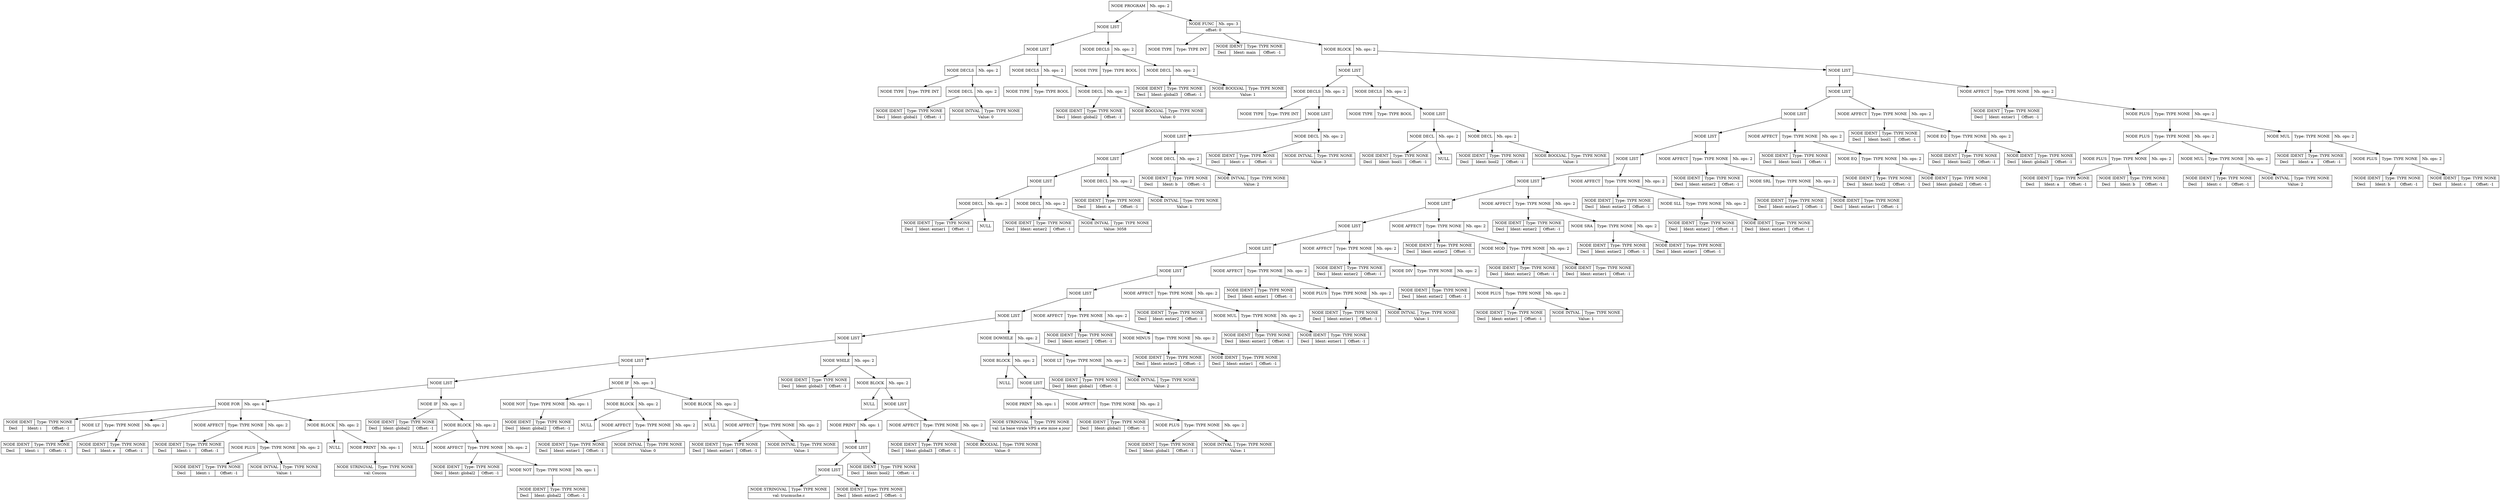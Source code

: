 digraph global_vars {
    N1 [shape=record, label="{{NODE PROGRAM|Nb. ops: 2}}"];
    N2 [shape=record, label="{{NODE LIST}}"];
    N3 [shape=record, label="{{NODE LIST}}"];
    N4 [shape=record, label="{{NODE DECLS|Nb. ops: 2}}"];
    N5 [shape=record, label="{{NODE TYPE|Type: TYPE INT}}"];
    edge[tailclip=true];
    N4 -> N5
    N6 [shape=record, label="{{NODE DECL|Nb. ops: 2}}"];
    N7 [shape=record, label="{{NODE IDENT|Type: TYPE NONE}|{<decl>Decl      |Ident: global1|Offset: -1}}"];
    edge[tailclip=true];
    N6 -> N7
    N8 [shape=record, label="{{NODE INTVAL|Type: TYPE NONE}|{Value: 0}}"];
    edge[tailclip=true];
    N6 -> N8
    edge[tailclip=true];
    N4 -> N6
    edge[tailclip=true];
    N3 -> N4
    N9 [shape=record, label="{{NODE DECLS|Nb. ops: 2}}"];
    N10 [shape=record, label="{{NODE TYPE|Type: TYPE BOOL}}"];
    edge[tailclip=true];
    N9 -> N10
    N11 [shape=record, label="{{NODE DECL|Nb. ops: 2}}"];
    N12 [shape=record, label="{{NODE IDENT|Type: TYPE NONE}|{<decl>Decl      |Ident: global2|Offset: -1}}"];
    edge[tailclip=true];
    N11 -> N12
    N13 [shape=record, label="{{NODE BOOLVAL|Type: TYPE NONE}|{Value: 0}}"];
    edge[tailclip=true];
    N11 -> N13
    edge[tailclip=true];
    N9 -> N11
    edge[tailclip=true];
    N3 -> N9
    edge[tailclip=true];
    N2 -> N3
    N14 [shape=record, label="{{NODE DECLS|Nb. ops: 2}}"];
    N15 [shape=record, label="{{NODE TYPE|Type: TYPE BOOL}}"];
    edge[tailclip=true];
    N14 -> N15
    N16 [shape=record, label="{{NODE DECL|Nb. ops: 2}}"];
    N17 [shape=record, label="{{NODE IDENT|Type: TYPE NONE}|{<decl>Decl      |Ident: global3|Offset: -1}}"];
    edge[tailclip=true];
    N16 -> N17
    N18 [shape=record, label="{{NODE BOOLVAL|Type: TYPE NONE}|{Value: 1}}"];
    edge[tailclip=true];
    N16 -> N18
    edge[tailclip=true];
    N14 -> N16
    edge[tailclip=true];
    N2 -> N14
    edge[tailclip=true];
    N1 -> N2
    N19 [shape=record, label="{{NODE FUNC|Nb. ops: 3}|{offset: 0}}"];
    N20 [shape=record, label="{{NODE TYPE|Type: TYPE INT}}"];
    edge[tailclip=true];
    N19 -> N20
    N21 [shape=record, label="{{NODE IDENT|Type: TYPE NONE}|{<decl>Decl      |Ident: main|Offset: -1}}"];
    edge[tailclip=true];
    N19 -> N21
    N22 [shape=record, label="{{NODE BLOCK|Nb. ops: 2}}"];
    N23 [shape=record, label="{{NODE LIST}}"];
    N24 [shape=record, label="{{NODE DECLS|Nb. ops: 2}}"];
    N25 [shape=record, label="{{NODE TYPE|Type: TYPE INT}}"];
    edge[tailclip=true];
    N24 -> N25
    N26 [shape=record, label="{{NODE LIST}}"];
    N27 [shape=record, label="{{NODE LIST}}"];
    N28 [shape=record, label="{{NODE LIST}}"];
    N29 [shape=record, label="{{NODE LIST}}"];
    N30 [shape=record, label="{{NODE DECL|Nb. ops: 2}}"];
    N31 [shape=record, label="{{NODE IDENT|Type: TYPE NONE}|{<decl>Decl      |Ident: entier1|Offset: -1}}"];
    edge[tailclip=true];
    N30 -> N31
    N32 [shape=record, label="{{NULL}}"];
    edge[tailclip=true];
    N30 -> N32
    edge[tailclip=true];
    N29 -> N30
    N33 [shape=record, label="{{NODE DECL|Nb. ops: 2}}"];
    N34 [shape=record, label="{{NODE IDENT|Type: TYPE NONE}|{<decl>Decl      |Ident: entier2|Offset: -1}}"];
    edge[tailclip=true];
    N33 -> N34
    N35 [shape=record, label="{{NODE INTVAL|Type: TYPE NONE}|{Value: 3058}}"];
    edge[tailclip=true];
    N33 -> N35
    edge[tailclip=true];
    N29 -> N33
    edge[tailclip=true];
    N28 -> N29
    N36 [shape=record, label="{{NODE DECL|Nb. ops: 2}}"];
    N37 [shape=record, label="{{NODE IDENT|Type: TYPE NONE}|{<decl>Decl      |Ident: a|Offset: -1}}"];
    edge[tailclip=true];
    N36 -> N37
    N38 [shape=record, label="{{NODE INTVAL|Type: TYPE NONE}|{Value: 1}}"];
    edge[tailclip=true];
    N36 -> N38
    edge[tailclip=true];
    N28 -> N36
    edge[tailclip=true];
    N27 -> N28
    N39 [shape=record, label="{{NODE DECL|Nb. ops: 2}}"];
    N40 [shape=record, label="{{NODE IDENT|Type: TYPE NONE}|{<decl>Decl      |Ident: b|Offset: -1}}"];
    edge[tailclip=true];
    N39 -> N40
    N41 [shape=record, label="{{NODE INTVAL|Type: TYPE NONE}|{Value: 2}}"];
    edge[tailclip=true];
    N39 -> N41
    edge[tailclip=true];
    N27 -> N39
    edge[tailclip=true];
    N26 -> N27
    N42 [shape=record, label="{{NODE DECL|Nb. ops: 2}}"];
    N43 [shape=record, label="{{NODE IDENT|Type: TYPE NONE}|{<decl>Decl      |Ident: c|Offset: -1}}"];
    edge[tailclip=true];
    N42 -> N43
    N44 [shape=record, label="{{NODE INTVAL|Type: TYPE NONE}|{Value: 3}}"];
    edge[tailclip=true];
    N42 -> N44
    edge[tailclip=true];
    N26 -> N42
    edge[tailclip=true];
    N24 -> N26
    edge[tailclip=true];
    N23 -> N24
    N45 [shape=record, label="{{NODE DECLS|Nb. ops: 2}}"];
    N46 [shape=record, label="{{NODE TYPE|Type: TYPE BOOL}}"];
    edge[tailclip=true];
    N45 -> N46
    N47 [shape=record, label="{{NODE LIST}}"];
    N48 [shape=record, label="{{NODE DECL|Nb. ops: 2}}"];
    N49 [shape=record, label="{{NODE IDENT|Type: TYPE NONE}|{<decl>Decl      |Ident: bool1|Offset: -1}}"];
    edge[tailclip=true];
    N48 -> N49
    N50 [shape=record, label="{{NULL}}"];
    edge[tailclip=true];
    N48 -> N50
    edge[tailclip=true];
    N47 -> N48
    N51 [shape=record, label="{{NODE DECL|Nb. ops: 2}}"];
    N52 [shape=record, label="{{NODE IDENT|Type: TYPE NONE}|{<decl>Decl      |Ident: bool2|Offset: -1}}"];
    edge[tailclip=true];
    N51 -> N52
    N53 [shape=record, label="{{NODE BOOLVAL|Type: TYPE NONE}|{Value: 1}}"];
    edge[tailclip=true];
    N51 -> N53
    edge[tailclip=true];
    N47 -> N51
    edge[tailclip=true];
    N45 -> N47
    edge[tailclip=true];
    N23 -> N45
    edge[tailclip=true];
    N22 -> N23
    N54 [shape=record, label="{{NODE LIST}}"];
    N55 [shape=record, label="{{NODE LIST}}"];
    N56 [shape=record, label="{{NODE LIST}}"];
    N57 [shape=record, label="{{NODE LIST}}"];
    N58 [shape=record, label="{{NODE LIST}}"];
    N59 [shape=record, label="{{NODE LIST}}"];
    N60 [shape=record, label="{{NODE LIST}}"];
    N61 [shape=record, label="{{NODE LIST}}"];
    N62 [shape=record, label="{{NODE LIST}}"];
    N63 [shape=record, label="{{NODE LIST}}"];
    N64 [shape=record, label="{{NODE LIST}}"];
    N65 [shape=record, label="{{NODE LIST}}"];
    N66 [shape=record, label="{{NODE LIST}}"];
    N67 [shape=record, label="{{NODE LIST}}"];
    N68 [shape=record, label="{{NODE LIST}}"];
    N69 [shape=record, label="{{NODE FOR|Nb. ops: 4}}"];
    N70 [shape=record, label="{{NODE IDENT|Type: TYPE NONE}|{<decl>Decl      |Ident: i|Offset: -1}}"];
    edge[tailclip=true];
    N69 -> N70
    N71 [shape=record, label="{{NODE LT|Type: TYPE NONE|Nb. ops: 2}}"];
    N72 [shape=record, label="{{NODE IDENT|Type: TYPE NONE}|{<decl>Decl      |Ident: i|Offset: -1}}"];
    edge[tailclip=true];
    N71 -> N72
    N73 [shape=record, label="{{NODE IDENT|Type: TYPE NONE}|{<decl>Decl      |Ident: e|Offset: -1}}"];
    edge[tailclip=true];
    N71 -> N73
    edge[tailclip=true];
    N69 -> N71
    N74 [shape=record, label="{{NODE AFFECT|Type: TYPE NONE|Nb. ops: 2}}"];
    N75 [shape=record, label="{{NODE IDENT|Type: TYPE NONE}|{<decl>Decl      |Ident: i|Offset: -1}}"];
    edge[tailclip=true];
    N74 -> N75
    N76 [shape=record, label="{{NODE PLUS|Type: TYPE NONE|Nb. ops: 2}}"];
    N77 [shape=record, label="{{NODE IDENT|Type: TYPE NONE}|{<decl>Decl      |Ident: i|Offset: -1}}"];
    edge[tailclip=true];
    N76 -> N77
    N78 [shape=record, label="{{NODE INTVAL|Type: TYPE NONE}|{Value: 1}}"];
    edge[tailclip=true];
    N76 -> N78
    edge[tailclip=true];
    N74 -> N76
    edge[tailclip=true];
    N69 -> N74
    N79 [shape=record, label="{{NODE BLOCK|Nb. ops: 2}}"];
    N80 [shape=record, label="{{NULL}}"];
    edge[tailclip=true];
    N79 -> N80
    N81 [shape=record, label="{{NODE PRINT|Nb. ops: 1}}"];
    N82 [shape=record, label="{{NODE STRINGVAL|Type: TYPE NONE}|{val: Coucou}}"];
    edge[tailclip=true];
    N81 -> N82
    edge[tailclip=true];
    N79 -> N81
    edge[tailclip=true];
    N69 -> N79
    edge[tailclip=true];
    N68 -> N69
    N83 [shape=record, label="{{NODE IF|Nb. ops: 2}}"];
    N84 [shape=record, label="{{NODE IDENT|Type: TYPE NONE}|{<decl>Decl      |Ident: global2|Offset: -1}}"];
    edge[tailclip=true];
    N83 -> N84
    N85 [shape=record, label="{{NODE BLOCK|Nb. ops: 2}}"];
    N86 [shape=record, label="{{NULL}}"];
    edge[tailclip=true];
    N85 -> N86
    N87 [shape=record, label="{{NODE AFFECT|Type: TYPE NONE|Nb. ops: 2}}"];
    N88 [shape=record, label="{{NODE IDENT|Type: TYPE NONE}|{<decl>Decl      |Ident: global2|Offset: -1}}"];
    edge[tailclip=true];
    N87 -> N88
    N89 [shape=record, label="{{NODE NOT|Type: TYPE NONE|Nb. ops: 1}}"];
    N90 [shape=record, label="{{NODE IDENT|Type: TYPE NONE}|{<decl>Decl      |Ident: global2|Offset: -1}}"];
    edge[tailclip=true];
    N89 -> N90
    edge[tailclip=true];
    N87 -> N89
    edge[tailclip=true];
    N85 -> N87
    edge[tailclip=true];
    N83 -> N85
    edge[tailclip=true];
    N68 -> N83
    edge[tailclip=true];
    N67 -> N68
    N91 [shape=record, label="{{NODE IF|Nb. ops: 3}}"];
    N92 [shape=record, label="{{NODE NOT|Type: TYPE NONE|Nb. ops: 1}}"];
    N93 [shape=record, label="{{NODE IDENT|Type: TYPE NONE}|{<decl>Decl      |Ident: global2|Offset: -1}}"];
    edge[tailclip=true];
    N92 -> N93
    edge[tailclip=true];
    N91 -> N92
    N94 [shape=record, label="{{NODE BLOCK|Nb. ops: 2}}"];
    N95 [shape=record, label="{{NULL}}"];
    edge[tailclip=true];
    N94 -> N95
    N96 [shape=record, label="{{NODE AFFECT|Type: TYPE NONE|Nb. ops: 2}}"];
    N97 [shape=record, label="{{NODE IDENT|Type: TYPE NONE}|{<decl>Decl      |Ident: entier1|Offset: -1}}"];
    edge[tailclip=true];
    N96 -> N97
    N98 [shape=record, label="{{NODE INTVAL|Type: TYPE NONE}|{Value: 0}}"];
    edge[tailclip=true];
    N96 -> N98
    edge[tailclip=true];
    N94 -> N96
    edge[tailclip=true];
    N91 -> N94
    N99 [shape=record, label="{{NODE BLOCK|Nb. ops: 2}}"];
    N100 [shape=record, label="{{NULL}}"];
    edge[tailclip=true];
    N99 -> N100
    N101 [shape=record, label="{{NODE AFFECT|Type: TYPE NONE|Nb. ops: 2}}"];
    N102 [shape=record, label="{{NODE IDENT|Type: TYPE NONE}|{<decl>Decl      |Ident: entier1|Offset: -1}}"];
    edge[tailclip=true];
    N101 -> N102
    N103 [shape=record, label="{{NODE INTVAL|Type: TYPE NONE}|{Value: 1}}"];
    edge[tailclip=true];
    N101 -> N103
    edge[tailclip=true];
    N99 -> N101
    edge[tailclip=true];
    N91 -> N99
    edge[tailclip=true];
    N67 -> N91
    edge[tailclip=true];
    N66 -> N67
    N104 [shape=record, label="{{NODE WHILE|Nb. ops: 2}}"];
    N105 [shape=record, label="{{NODE IDENT|Type: TYPE NONE}|{<decl>Decl      |Ident: global3|Offset: -1}}"];
    edge[tailclip=true];
    N104 -> N105
    N106 [shape=record, label="{{NODE BLOCK|Nb. ops: 2}}"];
    N107 [shape=record, label="{{NULL}}"];
    edge[tailclip=true];
    N106 -> N107
    N108 [shape=record, label="{{NODE LIST}}"];
    N109 [shape=record, label="{{NODE PRINT|Nb. ops: 1}}"];
    N110 [shape=record, label="{{NODE LIST}}"];
    N111 [shape=record, label="{{NODE LIST}}"];
    N112 [shape=record, label="{{NODE STRINGVAL|Type: TYPE NONE}|{val: trucmuche.c}}"];
    edge[tailclip=true];
    N111 -> N112
    N113 [shape=record, label="{{NODE IDENT|Type: TYPE NONE}|{<decl>Decl      |Ident: entier2|Offset: -1}}"];
    edge[tailclip=true];
    N111 -> N113
    edge[tailclip=true];
    N110 -> N111
    N114 [shape=record, label="{{NODE IDENT|Type: TYPE NONE}|{<decl>Decl      |Ident: bool2|Offset: -1}}"];
    edge[tailclip=true];
    N110 -> N114
    edge[tailclip=true];
    N109 -> N110
    edge[tailclip=true];
    N108 -> N109
    N115 [shape=record, label="{{NODE AFFECT|Type: TYPE NONE|Nb. ops: 2}}"];
    N116 [shape=record, label="{{NODE IDENT|Type: TYPE NONE}|{<decl>Decl      |Ident: global3|Offset: -1}}"];
    edge[tailclip=true];
    N115 -> N116
    N117 [shape=record, label="{{NODE BOOLVAL|Type: TYPE NONE}|{Value: 0}}"];
    edge[tailclip=true];
    N115 -> N117
    edge[tailclip=true];
    N108 -> N115
    edge[tailclip=true];
    N106 -> N108
    edge[tailclip=true];
    N104 -> N106
    edge[tailclip=true];
    N66 -> N104
    edge[tailclip=true];
    N65 -> N66
    N118 [shape=record, label="{{NODE DOWHILE|Nb. ops: 2}}"];
    N119 [shape=record, label="{{NODE BLOCK|Nb. ops: 2}}"];
    N120 [shape=record, label="{{NULL}}"];
    edge[tailclip=true];
    N119 -> N120
    N121 [shape=record, label="{{NODE LIST}}"];
    N122 [shape=record, label="{{NODE PRINT|Nb. ops: 1}}"];
    N123 [shape=record, label="{{NODE STRINGVAL|Type: TYPE NONE}|{val: La base virale VPS a ete mise a jour}}"];
    edge[tailclip=true];
    N122 -> N123
    edge[tailclip=true];
    N121 -> N122
    N124 [shape=record, label="{{NODE AFFECT|Type: TYPE NONE|Nb. ops: 2}}"];
    N125 [shape=record, label="{{NODE IDENT|Type: TYPE NONE}|{<decl>Decl      |Ident: global1|Offset: -1}}"];
    edge[tailclip=true];
    N124 -> N125
    N126 [shape=record, label="{{NODE PLUS|Type: TYPE NONE|Nb. ops: 2}}"];
    N127 [shape=record, label="{{NODE IDENT|Type: TYPE NONE}|{<decl>Decl      |Ident: global1|Offset: -1}}"];
    edge[tailclip=true];
    N126 -> N127
    N128 [shape=record, label="{{NODE INTVAL|Type: TYPE NONE}|{Value: 1}}"];
    edge[tailclip=true];
    N126 -> N128
    edge[tailclip=true];
    N124 -> N126
    edge[tailclip=true];
    N121 -> N124
    edge[tailclip=true];
    N119 -> N121
    edge[tailclip=true];
    N118 -> N119
    N129 [shape=record, label="{{NODE LT|Type: TYPE NONE|Nb. ops: 2}}"];
    N130 [shape=record, label="{{NODE IDENT|Type: TYPE NONE}|{<decl>Decl      |Ident: global1|Offset: -1}}"];
    edge[tailclip=true];
    N129 -> N130
    N131 [shape=record, label="{{NODE INTVAL|Type: TYPE NONE}|{Value: 2}}"];
    edge[tailclip=true];
    N129 -> N131
    edge[tailclip=true];
    N118 -> N129
    edge[tailclip=true];
    N65 -> N118
    edge[tailclip=true];
    N64 -> N65
    N132 [shape=record, label="{{NODE AFFECT|Type: TYPE NONE|Nb. ops: 2}}"];
    N133 [shape=record, label="{{NODE IDENT|Type: TYPE NONE}|{<decl>Decl      |Ident: entier2|Offset: -1}}"];
    edge[tailclip=true];
    N132 -> N133
    N134 [shape=record, label="{{NODE MINUS|Type: TYPE NONE|Nb. ops: 2}}"];
    N135 [shape=record, label="{{NODE IDENT|Type: TYPE NONE}|{<decl>Decl      |Ident: entier2|Offset: -1}}"];
    edge[tailclip=true];
    N134 -> N135
    N136 [shape=record, label="{{NODE IDENT|Type: TYPE NONE}|{<decl>Decl      |Ident: entier1|Offset: -1}}"];
    edge[tailclip=true];
    N134 -> N136
    edge[tailclip=true];
    N132 -> N134
    edge[tailclip=true];
    N64 -> N132
    edge[tailclip=true];
    N63 -> N64
    N137 [shape=record, label="{{NODE AFFECT|Type: TYPE NONE|Nb. ops: 2}}"];
    N138 [shape=record, label="{{NODE IDENT|Type: TYPE NONE}|{<decl>Decl      |Ident: entier2|Offset: -1}}"];
    edge[tailclip=true];
    N137 -> N138
    N139 [shape=record, label="{{NODE MUL|Type: TYPE NONE|Nb. ops: 2}}"];
    N140 [shape=record, label="{{NODE IDENT|Type: TYPE NONE}|{<decl>Decl      |Ident: entier2|Offset: -1}}"];
    edge[tailclip=true];
    N139 -> N140
    N141 [shape=record, label="{{NODE IDENT|Type: TYPE NONE}|{<decl>Decl      |Ident: entier1|Offset: -1}}"];
    edge[tailclip=true];
    N139 -> N141
    edge[tailclip=true];
    N137 -> N139
    edge[tailclip=true];
    N63 -> N137
    edge[tailclip=true];
    N62 -> N63
    N142 [shape=record, label="{{NODE AFFECT|Type: TYPE NONE|Nb. ops: 2}}"];
    N143 [shape=record, label="{{NODE IDENT|Type: TYPE NONE}|{<decl>Decl      |Ident: entier1|Offset: -1}}"];
    edge[tailclip=true];
    N142 -> N143
    N144 [shape=record, label="{{NODE PLUS|Type: TYPE NONE|Nb. ops: 2}}"];
    N145 [shape=record, label="{{NODE IDENT|Type: TYPE NONE}|{<decl>Decl      |Ident: entier1|Offset: -1}}"];
    edge[tailclip=true];
    N144 -> N145
    N146 [shape=record, label="{{NODE INTVAL|Type: TYPE NONE}|{Value: 1}}"];
    edge[tailclip=true];
    N144 -> N146
    edge[tailclip=true];
    N142 -> N144
    edge[tailclip=true];
    N62 -> N142
    edge[tailclip=true];
    N61 -> N62
    N147 [shape=record, label="{{NODE AFFECT|Type: TYPE NONE|Nb. ops: 2}}"];
    N148 [shape=record, label="{{NODE IDENT|Type: TYPE NONE}|{<decl>Decl      |Ident: entier2|Offset: -1}}"];
    edge[tailclip=true];
    N147 -> N148
    N149 [shape=record, label="{{NODE DIV|Type: TYPE NONE|Nb. ops: 2}}"];
    N150 [shape=record, label="{{NODE IDENT|Type: TYPE NONE}|{<decl>Decl      |Ident: entier2|Offset: -1}}"];
    edge[tailclip=true];
    N149 -> N150
    N151 [shape=record, label="{{NODE PLUS|Type: TYPE NONE|Nb. ops: 2}}"];
    N152 [shape=record, label="{{NODE IDENT|Type: TYPE NONE}|{<decl>Decl      |Ident: entier1|Offset: -1}}"];
    edge[tailclip=true];
    N151 -> N152
    N153 [shape=record, label="{{NODE INTVAL|Type: TYPE NONE}|{Value: 1}}"];
    edge[tailclip=true];
    N151 -> N153
    edge[tailclip=true];
    N149 -> N151
    edge[tailclip=true];
    N147 -> N149
    edge[tailclip=true];
    N61 -> N147
    edge[tailclip=true];
    N60 -> N61
    N154 [shape=record, label="{{NODE AFFECT|Type: TYPE NONE|Nb. ops: 2}}"];
    N155 [shape=record, label="{{NODE IDENT|Type: TYPE NONE}|{<decl>Decl      |Ident: entier2|Offset: -1}}"];
    edge[tailclip=true];
    N154 -> N155
    N156 [shape=record, label="{{NODE MOD|Type: TYPE NONE|Nb. ops: 2}}"];
    N157 [shape=record, label="{{NODE IDENT|Type: TYPE NONE}|{<decl>Decl      |Ident: entier2|Offset: -1}}"];
    edge[tailclip=true];
    N156 -> N157
    N158 [shape=record, label="{{NODE IDENT|Type: TYPE NONE}|{<decl>Decl      |Ident: entier1|Offset: -1}}"];
    edge[tailclip=true];
    N156 -> N158
    edge[tailclip=true];
    N154 -> N156
    edge[tailclip=true];
    N60 -> N154
    edge[tailclip=true];
    N59 -> N60
    N159 [shape=record, label="{{NODE AFFECT|Type: TYPE NONE|Nb. ops: 2}}"];
    N160 [shape=record, label="{{NODE IDENT|Type: TYPE NONE}|{<decl>Decl      |Ident: entier2|Offset: -1}}"];
    edge[tailclip=true];
    N159 -> N160
    N161 [shape=record, label="{{NODE SRA|Type: TYPE NONE|Nb. ops: 2}}"];
    N162 [shape=record, label="{{NODE IDENT|Type: TYPE NONE}|{<decl>Decl      |Ident: entier2|Offset: -1}}"];
    edge[tailclip=true];
    N161 -> N162
    N163 [shape=record, label="{{NODE IDENT|Type: TYPE NONE}|{<decl>Decl      |Ident: entier1|Offset: -1}}"];
    edge[tailclip=true];
    N161 -> N163
    edge[tailclip=true];
    N159 -> N161
    edge[tailclip=true];
    N59 -> N159
    edge[tailclip=true];
    N58 -> N59
    N164 [shape=record, label="{{NODE AFFECT|Type: TYPE NONE|Nb. ops: 2}}"];
    N165 [shape=record, label="{{NODE IDENT|Type: TYPE NONE}|{<decl>Decl      |Ident: entier2|Offset: -1}}"];
    edge[tailclip=true];
    N164 -> N165
    N166 [shape=record, label="{{NODE SLL|Type: TYPE NONE|Nb. ops: 2}}"];
    N167 [shape=record, label="{{NODE IDENT|Type: TYPE NONE}|{<decl>Decl      |Ident: entier2|Offset: -1}}"];
    edge[tailclip=true];
    N166 -> N167
    N168 [shape=record, label="{{NODE IDENT|Type: TYPE NONE}|{<decl>Decl      |Ident: entier1|Offset: -1}}"];
    edge[tailclip=true];
    N166 -> N168
    edge[tailclip=true];
    N164 -> N166
    edge[tailclip=true];
    N58 -> N164
    edge[tailclip=true];
    N57 -> N58
    N169 [shape=record, label="{{NODE AFFECT|Type: TYPE NONE|Nb. ops: 2}}"];
    N170 [shape=record, label="{{NODE IDENT|Type: TYPE NONE}|{<decl>Decl      |Ident: entier2|Offset: -1}}"];
    edge[tailclip=true];
    N169 -> N170
    N171 [shape=record, label="{{NODE SRL|Type: TYPE NONE|Nb. ops: 2}}"];
    N172 [shape=record, label="{{NODE IDENT|Type: TYPE NONE}|{<decl>Decl      |Ident: entier2|Offset: -1}}"];
    edge[tailclip=true];
    N171 -> N172
    N173 [shape=record, label="{{NODE IDENT|Type: TYPE NONE}|{<decl>Decl      |Ident: entier1|Offset: -1}}"];
    edge[tailclip=true];
    N171 -> N173
    edge[tailclip=true];
    N169 -> N171
    edge[tailclip=true];
    N57 -> N169
    edge[tailclip=true];
    N56 -> N57
    N174 [shape=record, label="{{NODE AFFECT|Type: TYPE NONE|Nb. ops: 2}}"];
    N175 [shape=record, label="{{NODE IDENT|Type: TYPE NONE}|{<decl>Decl      |Ident: bool1|Offset: -1}}"];
    edge[tailclip=true];
    N174 -> N175
    N176 [shape=record, label="{{NODE EQ|Type: TYPE NONE|Nb. ops: 2}}"];
    N177 [shape=record, label="{{NODE IDENT|Type: TYPE NONE}|{<decl>Decl      |Ident: bool2|Offset: -1}}"];
    edge[tailclip=true];
    N176 -> N177
    N178 [shape=record, label="{{NODE IDENT|Type: TYPE NONE}|{<decl>Decl      |Ident: global2|Offset: -1}}"];
    edge[tailclip=true];
    N176 -> N178
    edge[tailclip=true];
    N174 -> N176
    edge[tailclip=true];
    N56 -> N174
    edge[tailclip=true];
    N55 -> N56
    N179 [shape=record, label="{{NODE AFFECT|Type: TYPE NONE|Nb. ops: 2}}"];
    N180 [shape=record, label="{{NODE IDENT|Type: TYPE NONE}|{<decl>Decl      |Ident: bool1|Offset: -1}}"];
    edge[tailclip=true];
    N179 -> N180
    N181 [shape=record, label="{{NODE EQ|Type: TYPE NONE|Nb. ops: 2}}"];
    N182 [shape=record, label="{{NODE IDENT|Type: TYPE NONE}|{<decl>Decl      |Ident: bool2|Offset: -1}}"];
    edge[tailclip=true];
    N181 -> N182
    N183 [shape=record, label="{{NODE IDENT|Type: TYPE NONE}|{<decl>Decl      |Ident: global3|Offset: -1}}"];
    edge[tailclip=true];
    N181 -> N183
    edge[tailclip=true];
    N179 -> N181
    edge[tailclip=true];
    N55 -> N179
    edge[tailclip=true];
    N54 -> N55
    N184 [shape=record, label="{{NODE AFFECT|Type: TYPE NONE|Nb. ops: 2}}"];
    N185 [shape=record, label="{{NODE IDENT|Type: TYPE NONE}|{<decl>Decl      |Ident: entier1|Offset: -1}}"];
    edge[tailclip=true];
    N184 -> N185
    N186 [shape=record, label="{{NODE PLUS|Type: TYPE NONE|Nb. ops: 2}}"];
    N187 [shape=record, label="{{NODE PLUS|Type: TYPE NONE|Nb. ops: 2}}"];
    N188 [shape=record, label="{{NODE PLUS|Type: TYPE NONE|Nb. ops: 2}}"];
    N189 [shape=record, label="{{NODE IDENT|Type: TYPE NONE}|{<decl>Decl      |Ident: a|Offset: -1}}"];
    edge[tailclip=true];
    N188 -> N189
    N190 [shape=record, label="{{NODE IDENT|Type: TYPE NONE}|{<decl>Decl      |Ident: b|Offset: -1}}"];
    edge[tailclip=true];
    N188 -> N190
    edge[tailclip=true];
    N187 -> N188
    N191 [shape=record, label="{{NODE MUL|Type: TYPE NONE|Nb. ops: 2}}"];
    N192 [shape=record, label="{{NODE IDENT|Type: TYPE NONE}|{<decl>Decl      |Ident: c|Offset: -1}}"];
    edge[tailclip=true];
    N191 -> N192
    N193 [shape=record, label="{{NODE INTVAL|Type: TYPE NONE}|{Value: 2}}"];
    edge[tailclip=true];
    N191 -> N193
    edge[tailclip=true];
    N187 -> N191
    edge[tailclip=true];
    N186 -> N187
    N194 [shape=record, label="{{NODE MUL|Type: TYPE NONE|Nb. ops: 2}}"];
    N195 [shape=record, label="{{NODE IDENT|Type: TYPE NONE}|{<decl>Decl      |Ident: a|Offset: -1}}"];
    edge[tailclip=true];
    N194 -> N195
    N196 [shape=record, label="{{NODE PLUS|Type: TYPE NONE|Nb. ops: 2}}"];
    N197 [shape=record, label="{{NODE IDENT|Type: TYPE NONE}|{<decl>Decl      |Ident: b|Offset: -1}}"];
    edge[tailclip=true];
    N196 -> N197
    N198 [shape=record, label="{{NODE IDENT|Type: TYPE NONE}|{<decl>Decl      |Ident: c|Offset: -1}}"];
    edge[tailclip=true];
    N196 -> N198
    edge[tailclip=true];
    N194 -> N196
    edge[tailclip=true];
    N186 -> N194
    edge[tailclip=true];
    N184 -> N186
    edge[tailclip=true];
    N54 -> N184
    edge[tailclip=true];
    N22 -> N54
    edge[tailclip=true];
    N19 -> N22
    edge[tailclip=true];
    N1 -> N19
}